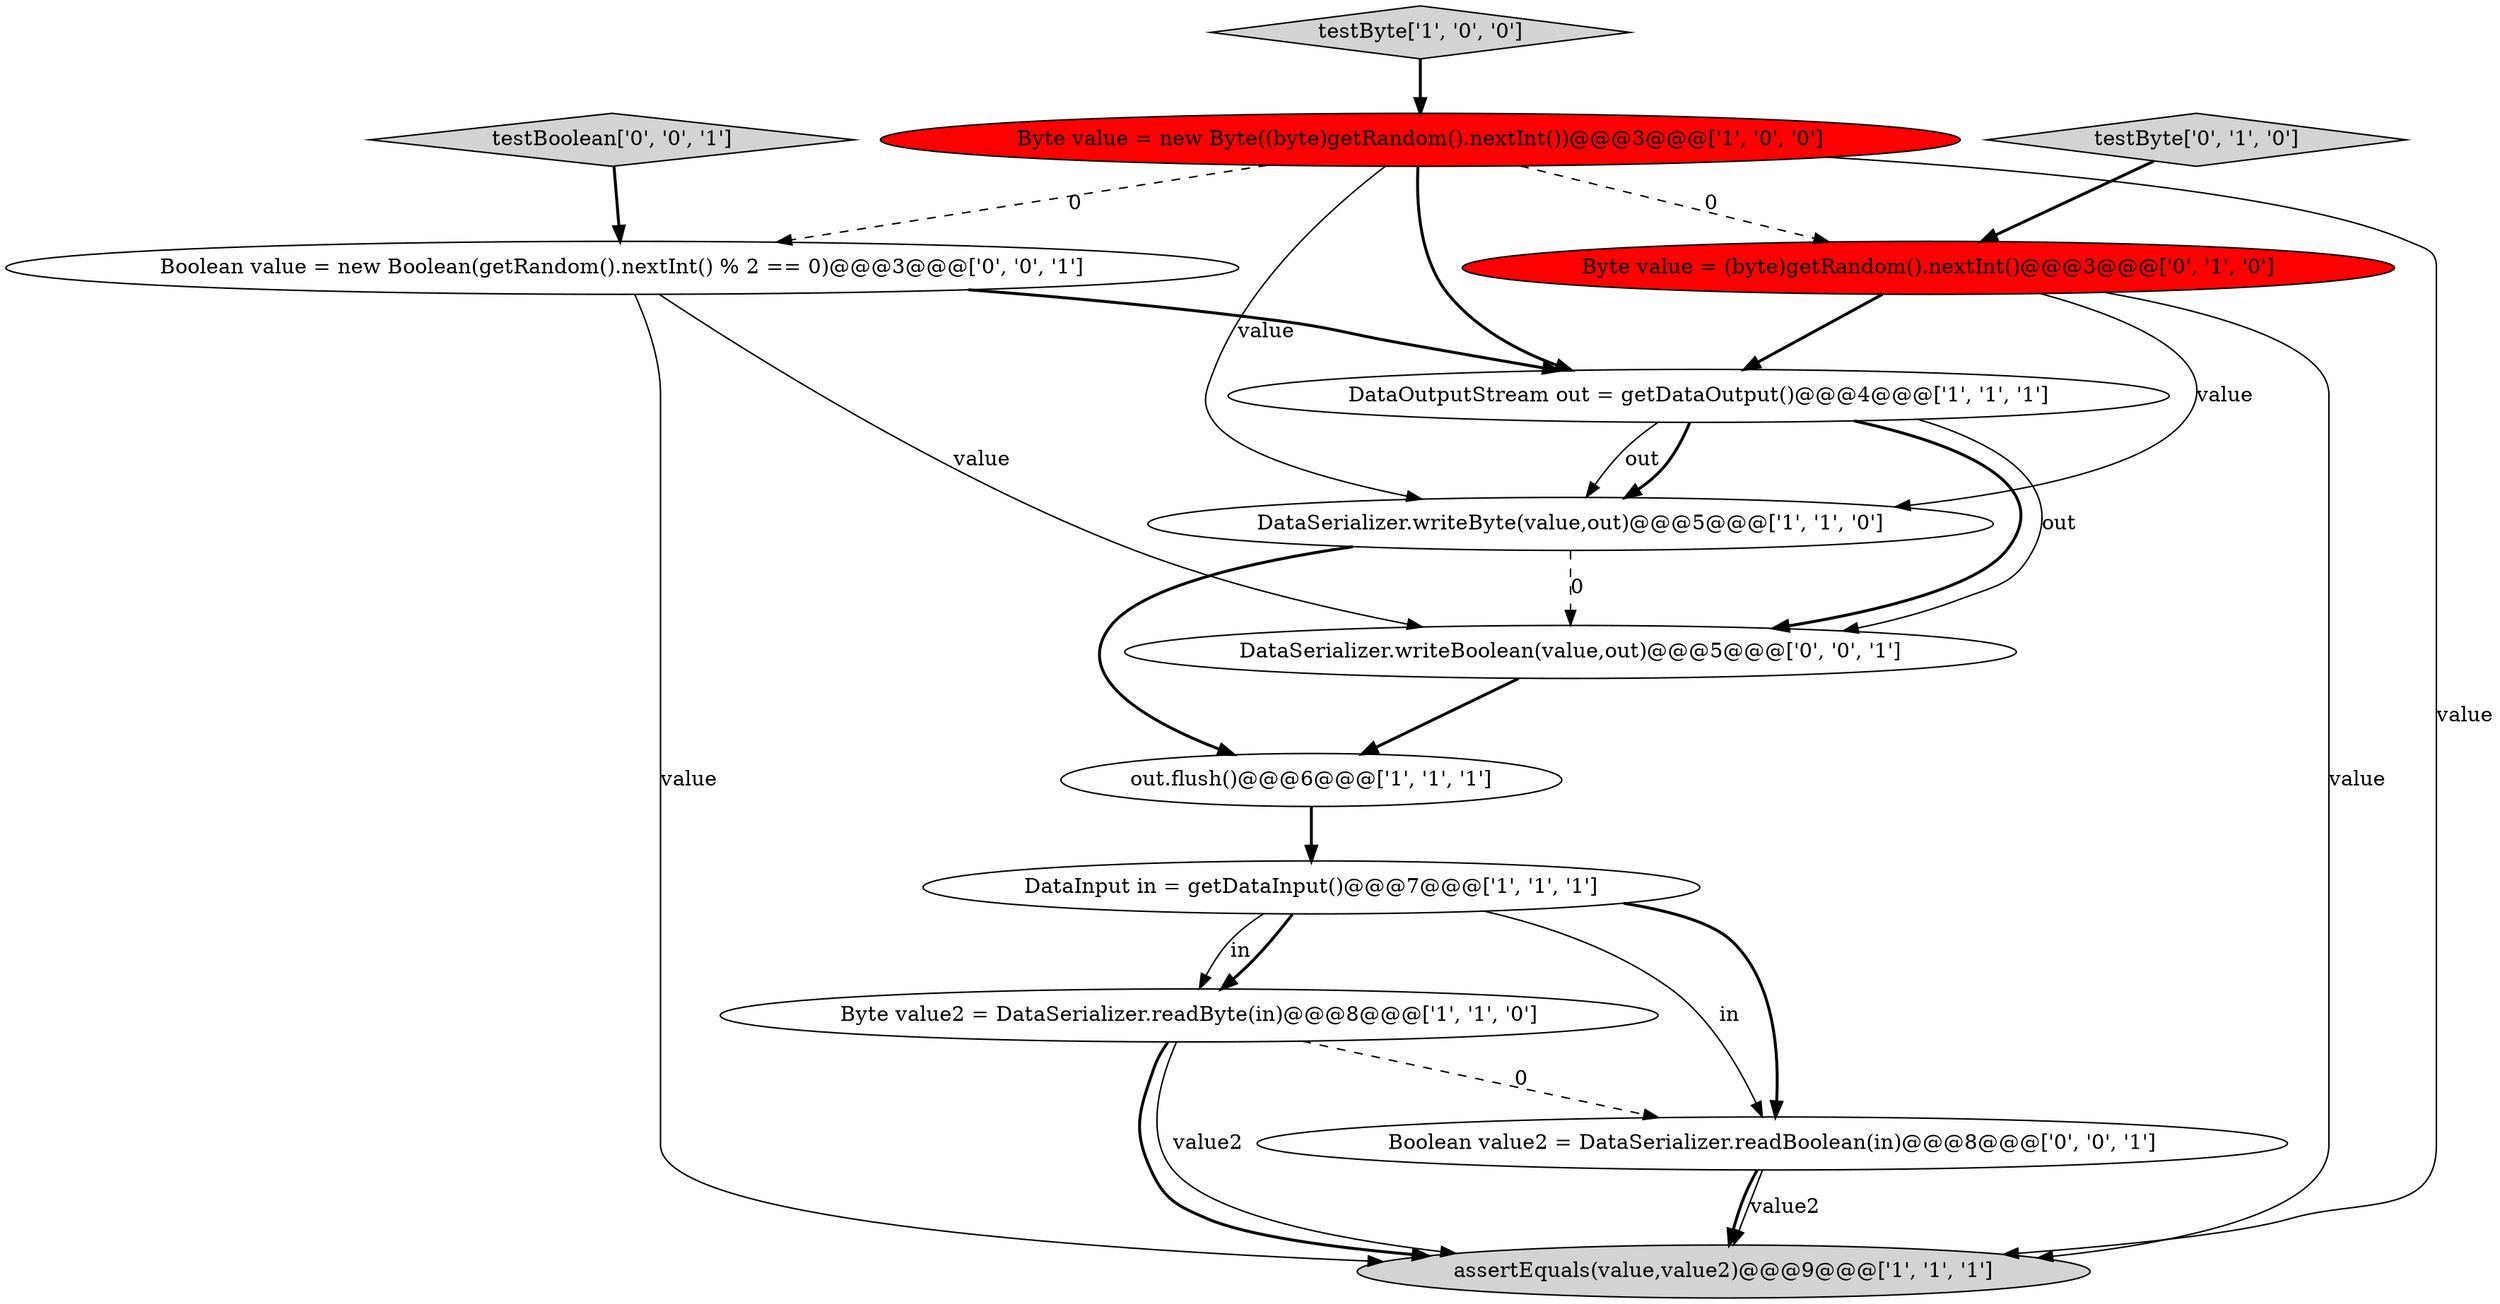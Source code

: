 digraph {
1 [style = filled, label = "Byte value = new Byte((byte)getRandom().nextInt())@@@3@@@['1', '0', '0']", fillcolor = red, shape = ellipse image = "AAA1AAABBB1BBB"];
5 [style = filled, label = "DataSerializer.writeByte(value,out)@@@5@@@['1', '1', '0']", fillcolor = white, shape = ellipse image = "AAA0AAABBB1BBB"];
12 [style = filled, label = "DataSerializer.writeBoolean(value,out)@@@5@@@['0', '0', '1']", fillcolor = white, shape = ellipse image = "AAA0AAABBB3BBB"];
11 [style = filled, label = "Boolean value2 = DataSerializer.readBoolean(in)@@@8@@@['0', '0', '1']", fillcolor = white, shape = ellipse image = "AAA0AAABBB3BBB"];
7 [style = filled, label = "DataInput in = getDataInput()@@@7@@@['1', '1', '1']", fillcolor = white, shape = ellipse image = "AAA0AAABBB1BBB"];
3 [style = filled, label = "Byte value2 = DataSerializer.readByte(in)@@@8@@@['1', '1', '0']", fillcolor = white, shape = ellipse image = "AAA0AAABBB1BBB"];
6 [style = filled, label = "out.flush()@@@6@@@['1', '1', '1']", fillcolor = white, shape = ellipse image = "AAA0AAABBB1BBB"];
13 [style = filled, label = "testBoolean['0', '0', '1']", fillcolor = lightgray, shape = diamond image = "AAA0AAABBB3BBB"];
8 [style = filled, label = "Byte value = (byte)getRandom().nextInt()@@@3@@@['0', '1', '0']", fillcolor = red, shape = ellipse image = "AAA1AAABBB2BBB"];
2 [style = filled, label = "assertEquals(value,value2)@@@9@@@['1', '1', '1']", fillcolor = lightgray, shape = ellipse image = "AAA0AAABBB1BBB"];
4 [style = filled, label = "testByte['1', '0', '0']", fillcolor = lightgray, shape = diamond image = "AAA0AAABBB1BBB"];
9 [style = filled, label = "testByte['0', '1', '0']", fillcolor = lightgray, shape = diamond image = "AAA0AAABBB2BBB"];
10 [style = filled, label = "Boolean value = new Boolean(getRandom().nextInt() % 2 == 0)@@@3@@@['0', '0', '1']", fillcolor = white, shape = ellipse image = "AAA0AAABBB3BBB"];
0 [style = filled, label = "DataOutputStream out = getDataOutput()@@@4@@@['1', '1', '1']", fillcolor = white, shape = ellipse image = "AAA0AAABBB1BBB"];
13->10 [style = bold, label=""];
5->12 [style = dashed, label="0"];
7->11 [style = bold, label=""];
11->2 [style = solid, label="value2"];
0->12 [style = bold, label=""];
7->3 [style = solid, label="in"];
3->2 [style = solid, label="value2"];
8->2 [style = solid, label="value"];
1->0 [style = bold, label=""];
1->10 [style = dashed, label="0"];
9->8 [style = bold, label=""];
12->6 [style = bold, label=""];
11->2 [style = bold, label=""];
7->3 [style = bold, label=""];
7->11 [style = solid, label="in"];
8->0 [style = bold, label=""];
8->5 [style = solid, label="value"];
1->5 [style = solid, label="value"];
5->6 [style = bold, label=""];
3->2 [style = bold, label=""];
1->2 [style = solid, label="value"];
10->0 [style = bold, label=""];
0->12 [style = solid, label="out"];
10->12 [style = solid, label="value"];
1->8 [style = dashed, label="0"];
4->1 [style = bold, label=""];
6->7 [style = bold, label=""];
0->5 [style = solid, label="out"];
3->11 [style = dashed, label="0"];
10->2 [style = solid, label="value"];
0->5 [style = bold, label=""];
}

